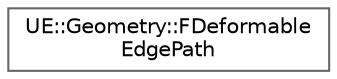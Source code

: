 digraph "Graphical Class Hierarchy"
{
 // INTERACTIVE_SVG=YES
 // LATEX_PDF_SIZE
  bgcolor="transparent";
  edge [fontname=Helvetica,fontsize=10,labelfontname=Helvetica,labelfontsize=10];
  node [fontname=Helvetica,fontsize=10,shape=box,height=0.2,width=0.4];
  rankdir="LR";
  Node0 [id="Node000000",label="UE::Geometry::FDeformable\lEdgePath",height=0.2,width=0.4,color="grey40", fillcolor="white", style="filled",URL="$d2/d79/classUE_1_1Geometry_1_1FDeformableEdgePath.html",tooltip="Given a single path initially defined by edges on a FDynamicMesh (the SurfaceMesh),..."];
}
